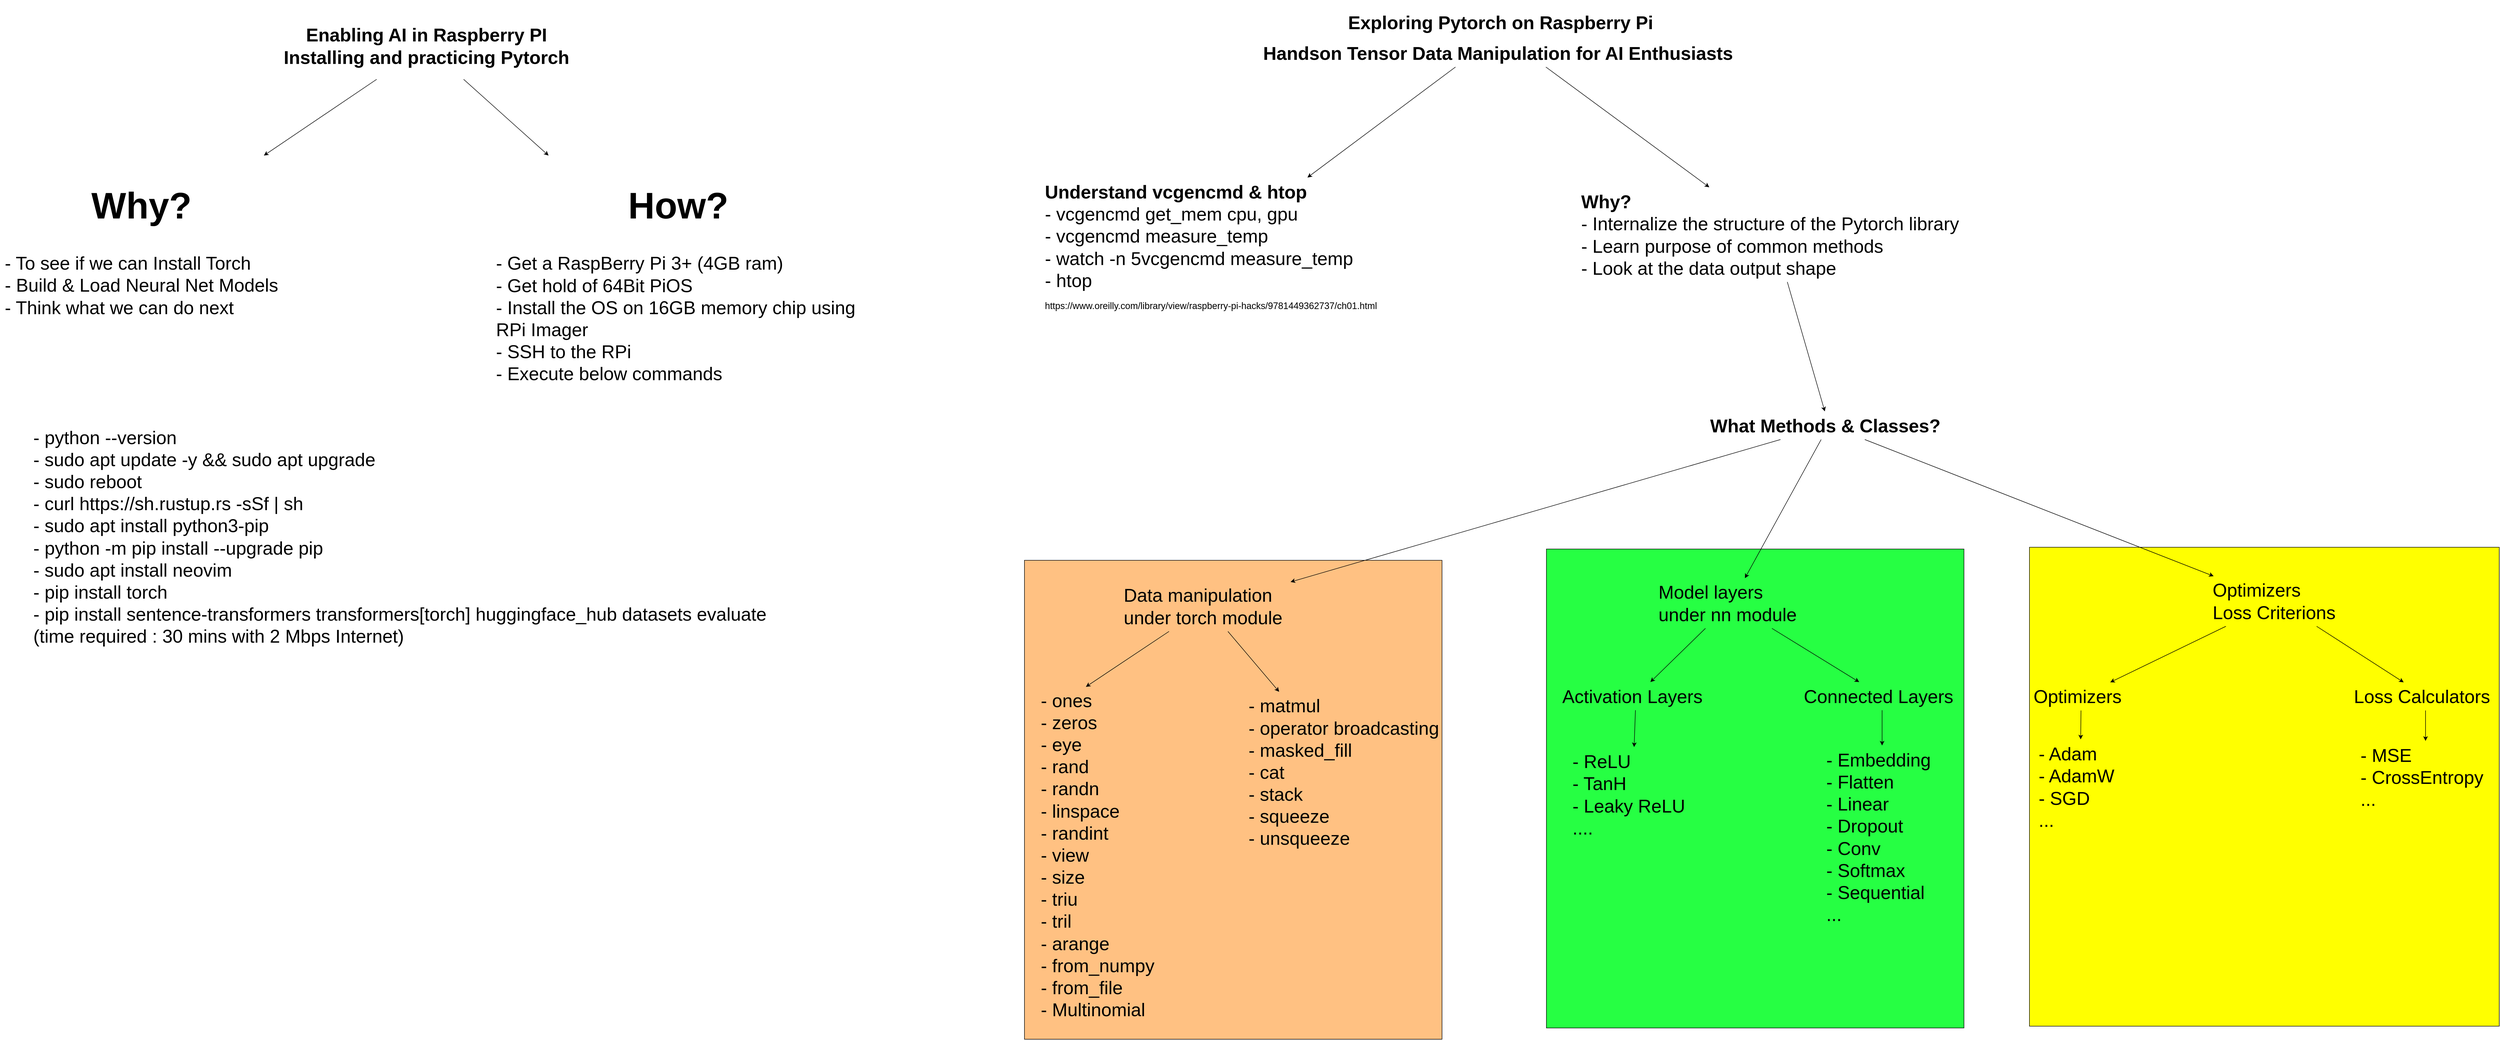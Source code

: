 <mxfile>
    <diagram id="uhR_YKpUravV75lcOqos" name="Page-1">
        <mxGraphModel dx="2897" dy="1035" grid="0" gridSize="10" guides="1" tooltips="1" connect="1" arrows="1" fold="1" page="0" pageScale="1" pageWidth="827" pageHeight="1169" math="0" shadow="0">
            <root>
                <mxCell id="0"/>
                <mxCell id="1" parent="0"/>
                <mxCell id="51" value="" style="whiteSpace=wrap;html=1;fontSize=18;fillColor=#FFFF00;" vertex="1" parent="1">
                    <mxGeometry x="3424" y="1150.5" width="918" height="936" as="geometry"/>
                </mxCell>
                <mxCell id="50" value="" style="whiteSpace=wrap;html=1;fontSize=18;fillColor=#26FF43;" vertex="1" parent="1">
                    <mxGeometry x="2480" y="1154" width="816" height="936" as="geometry"/>
                </mxCell>
                <mxCell id="49" value="" style="whiteSpace=wrap;html=1;fontSize=18;fillColor=#FFC182;" vertex="1" parent="1">
                    <mxGeometry x="1460" y="1176" width="816" height="936" as="geometry"/>
                </mxCell>
                <mxCell id="4" value="" style="edgeStyle=none;html=1;fontSize=36;" edge="1" parent="1" source="2" target="3">
                    <mxGeometry relative="1" as="geometry"/>
                </mxCell>
                <mxCell id="6" style="edgeStyle=none;html=1;fontSize=36;" edge="1" parent="1" source="2" target="5">
                    <mxGeometry relative="1" as="geometry"/>
                </mxCell>
                <mxCell id="2" value="&lt;h1&gt;&lt;font style=&quot;font-size: 36px;&quot;&gt;Enabling AI in Raspberry PI&lt;br&gt;&lt;/font&gt;&lt;font style=&quot;font-size: 36px;&quot;&gt;Installing and practicing Pytorch&lt;/font&gt;&lt;/h1&gt;" style="text;html=1;align=center;verticalAlign=middle;resizable=0;points=[];autosize=1;strokeColor=none;fillColor=none;" vertex="1" parent="1">
                    <mxGeometry x="3" y="105" width="576" height="131" as="geometry"/>
                </mxCell>
                <mxCell id="3" value="&lt;h1&gt;Why?&lt;/h1&gt;&lt;div style=&quot;text-align: left;&quot;&gt;&lt;span style=&quot;background-color: initial;&quot;&gt;- To see if we can Install Torch&lt;/span&gt;&lt;/div&gt;&lt;div style=&quot;text-align: left;&quot;&gt;&lt;span style=&quot;background-color: initial;&quot;&gt;- Build &amp;amp; Load Neural Net Models&lt;/span&gt;&lt;/div&gt;&lt;div style=&quot;text-align: left;&quot;&gt;&lt;span style=&quot;background-color: initial;&quot;&gt;- Think what we can do next&lt;/span&gt;&lt;/div&gt;" style="text;html=1;align=center;verticalAlign=middle;resizable=0;points=[];autosize=1;strokeColor=none;fillColor=none;fontSize=36;" vertex="1" parent="1">
                    <mxGeometry x="-542" y="385" width="552" height="324" as="geometry"/>
                </mxCell>
                <mxCell id="5" value="&lt;h1&gt;How?&lt;/h1&gt;&lt;div style=&quot;text-align: left;&quot;&gt;&lt;span style=&quot;background-color: initial;&quot;&gt;- Get a RaspBerry Pi 3+ (4GB ram)&lt;/span&gt;&lt;/div&gt;&lt;div style=&quot;text-align: left;&quot;&gt;&lt;span style=&quot;background-color: initial;&quot;&gt;- Get hold of 64Bit PiOS&lt;/span&gt;&lt;/div&gt;&lt;div style=&quot;text-align: left;&quot;&gt;&lt;span style=&quot;background-color: initial;&quot;&gt;- Install the OS on 16GB memory chip using&amp;nbsp;&lt;/span&gt;&lt;/div&gt;&lt;div style=&quot;text-align: left;&quot;&gt;&lt;span style=&quot;background-color: initial;&quot;&gt;RPi Imager&lt;/span&gt;&lt;/div&gt;&lt;div style=&quot;text-align: left;&quot;&gt;&lt;span style=&quot;background-color: initial;&quot;&gt;- SSH to the RPi&lt;/span&gt;&lt;/div&gt;&lt;div style=&quot;text-align: left;&quot;&gt;&lt;span style=&quot;background-color: initial;&quot;&gt;- Execute below commands&amp;nbsp;&lt;/span&gt;&lt;/div&gt;" style="text;html=1;align=center;verticalAlign=middle;resizable=0;points=[];autosize=1;strokeColor=none;fillColor=none;fontSize=36;" vertex="1" parent="1">
                    <mxGeometry x="418" y="385" width="730" height="454" as="geometry"/>
                </mxCell>
                <mxCell id="7" value="&lt;div style=&quot;text-align: left;&quot;&gt;-&amp;nbsp;&lt;span style=&quot;background-color: initial;&quot;&gt;python --version&lt;/span&gt;&lt;/div&gt;&lt;div style=&quot;text-align: left;&quot;&gt;- sudo apt update -y &amp;amp;&amp;amp; sudo apt upgrade&lt;/div&gt;&lt;div style=&quot;text-align: left;&quot;&gt;&lt;span style=&quot;background-color: initial;&quot;&gt;- sudo reboot&lt;/span&gt;&lt;br&gt;&lt;/div&gt;&lt;div style=&quot;text-align: left;&quot;&gt;&lt;span style=&quot;background-color: initial;&quot;&gt;- curl https://sh.rustup.rs -sSf | sh&lt;/span&gt;&lt;/div&gt;&lt;div style=&quot;text-align: left;&quot;&gt;&lt;span style=&quot;background-color: initial;&quot;&gt;- sudo apt install python3-pip&lt;/span&gt;&lt;br&gt;&lt;/div&gt;&lt;div style=&quot;text-align: left;&quot;&gt;&lt;span style=&quot;background-color: initial;&quot;&gt;- python -m pip install --upgrade pip&lt;/span&gt;&lt;br&gt;&lt;/div&gt;&lt;div style=&quot;text-align: left;&quot;&gt;&lt;span style=&quot;background-color: initial;&quot;&gt;- sudo apt install neovim&lt;/span&gt;&lt;br&gt;&lt;/div&gt;&lt;div style=&quot;text-align: left;&quot;&gt;&lt;span style=&quot;background-color: initial;&quot;&gt;- pip install torch&lt;/span&gt;&lt;br&gt;&lt;/div&gt;&lt;div style=&quot;text-align: left;&quot;&gt;&lt;span style=&quot;background-color: initial;&quot;&gt;- pip install sentence-transformers transformers[torch] huggingface_hub datasets evaluate&lt;/span&gt;&lt;br&gt;&lt;/div&gt;&lt;div style=&quot;text-align: left;&quot;&gt;&lt;span style=&quot;background-color: initial;&quot;&gt;(time required : 30 mins with 2 Mbps Internet)&lt;/span&gt;&lt;/div&gt;" style="text;html=1;align=center;verticalAlign=middle;resizable=0;points=[];autosize=1;strokeColor=none;fillColor=none;fontSize=36;" vertex="1" parent="1">
                    <mxGeometry x="-487" y="908" width="1451" height="444" as="geometry"/>
                </mxCell>
                <mxCell id="10" value="" style="edgeStyle=none;html=1;fontSize=36;" edge="1" parent="1" source="8" target="11">
                    <mxGeometry relative="1" as="geometry">
                        <mxPoint x="2040.058" y="385" as="targetPoint"/>
                    </mxGeometry>
                </mxCell>
                <mxCell id="16" style="edgeStyle=none;html=1;fontSize=36;" edge="1" parent="1" source="8" target="14">
                    <mxGeometry relative="1" as="geometry"/>
                </mxCell>
                <mxCell id="8" value="&lt;h1&gt;&lt;span style=&quot;font-size: 36px;&quot;&gt;Exploring Pytorch on Raspberry Pi&lt;/span&gt;&lt;/h1&gt;&lt;div&gt;&lt;span style=&quot;font-size: 36px;&quot;&gt;&lt;b&gt;Handson Tensor Data Manipulation for AI Enthusiasts&amp;nbsp;&lt;/b&gt;&lt;/span&gt;&lt;/div&gt;" style="text;html=1;align=center;verticalAlign=middle;resizable=0;points=[];autosize=1;strokeColor=none;fillColor=none;" vertex="1" parent="1">
                    <mxGeometry x="1917" y="81" width="946" height="131" as="geometry"/>
                </mxCell>
                <mxCell id="11" value="&lt;b&gt;Understand vcgencmd &amp;amp; htop&lt;br&gt;&lt;/b&gt;- vcgencmd get_mem cpu, gpu&lt;br&gt;- vcgencmd measure_temp&lt;br&gt;- watch -n 5vcgencmd measure_temp&lt;br&gt;- htop&lt;br&gt;&lt;font style=&quot;font-size: 18px;&quot;&gt;https://www.oreilly.com/library/view/raspberry-pi-hacks/9781449362737/ch01.html&lt;/font&gt;" style="text;html=1;align=left;verticalAlign=middle;resizable=0;points=[];autosize=1;strokeColor=none;fillColor=none;fontSize=36;" vertex="1" parent="1">
                    <mxGeometry x="1498" y="428" width="667" height="271" as="geometry"/>
                </mxCell>
                <mxCell id="18" value="" style="edgeStyle=none;html=1;fontSize=36;" edge="1" parent="1" source="14" target="17">
                    <mxGeometry relative="1" as="geometry"/>
                </mxCell>
                <mxCell id="14" value="&lt;b&gt;Why?&lt;/b&gt;&lt;br&gt;- Internalize the structure of the Pytorch library&lt;br&gt;- Learn purpose of common methods&amp;nbsp;&lt;br&gt;- Look at the data output shape&amp;nbsp;" style="text;html=1;align=left;verticalAlign=middle;resizable=0;points=[];autosize=1;strokeColor=none;fillColor=none;fontSize=36;" vertex="1" parent="1">
                    <mxGeometry x="2546" y="447" width="756" height="185" as="geometry"/>
                </mxCell>
                <mxCell id="24" style="edgeStyle=none;html=1;fontSize=18;" edge="1" parent="1" source="17" target="21">
                    <mxGeometry relative="1" as="geometry"/>
                </mxCell>
                <mxCell id="25" style="edgeStyle=none;html=1;fontSize=18;" edge="1" parent="1" source="17" target="22">
                    <mxGeometry relative="1" as="geometry"/>
                </mxCell>
                <mxCell id="26" style="edgeStyle=none;html=1;fontSize=18;" edge="1" parent="1" source="17" target="23">
                    <mxGeometry relative="1" as="geometry"/>
                </mxCell>
                <mxCell id="17" value="&lt;b&gt;What Methods &amp;amp; Classes?&lt;/b&gt;" style="text;html=1;align=left;verticalAlign=middle;resizable=0;points=[];autosize=1;strokeColor=none;fillColor=none;fontSize=36;" vertex="1" parent="1">
                    <mxGeometry x="2798" y="885" width="468" height="55" as="geometry"/>
                </mxCell>
                <mxCell id="41" style="edgeStyle=none;html=1;entryX=0.375;entryY=0.002;entryDx=0;entryDy=0;entryPerimeter=0;fontSize=18;" edge="1" parent="1" source="21" target="29">
                    <mxGeometry relative="1" as="geometry"/>
                </mxCell>
                <mxCell id="42" style="edgeStyle=none;html=1;fontSize=18;" edge="1" parent="1" source="21" target="30">
                    <mxGeometry relative="1" as="geometry"/>
                </mxCell>
                <mxCell id="21" value="Data manipulation&lt;br&gt;under torch module" style="text;html=1;align=left;verticalAlign=middle;resizable=0;points=[];autosize=1;strokeColor=none;fillColor=none;fontSize=36;" vertex="1" parent="1">
                    <mxGeometry x="1652" y="1217" width="328" height="98" as="geometry"/>
                </mxCell>
                <mxCell id="43" style="edgeStyle=none;html=1;fontSize=18;" edge="1" parent="1" source="22" target="39">
                    <mxGeometry relative="1" as="geometry"/>
                </mxCell>
                <mxCell id="44" style="edgeStyle=none;html=1;fontSize=18;" edge="1" parent="1" source="22" target="40">
                    <mxGeometry relative="1" as="geometry"/>
                </mxCell>
                <mxCell id="22" value="Optimizers&lt;br&gt;Loss Criterions" style="text;html=1;align=left;verticalAlign=middle;resizable=0;points=[];autosize=1;strokeColor=none;fillColor=none;fontSize=36;" vertex="1" parent="1">
                    <mxGeometry x="3780" y="1207" width="258" height="98" as="geometry"/>
                </mxCell>
                <mxCell id="34" style="edgeStyle=none;html=1;fontSize=18;" edge="1" parent="1" source="23" target="32">
                    <mxGeometry relative="1" as="geometry"/>
                </mxCell>
                <mxCell id="35" style="edgeStyle=none;html=1;fontSize=18;" edge="1" parent="1" source="23" target="33">
                    <mxGeometry relative="1" as="geometry"/>
                </mxCell>
                <mxCell id="23" value="Model layers&lt;br&gt;under nn module" style="text;html=1;align=left;verticalAlign=middle;resizable=0;points=[];autosize=1;strokeColor=none;fillColor=none;fontSize=36;" vertex="1" parent="1">
                    <mxGeometry x="2697" y="1211" width="288" height="98" as="geometry"/>
                </mxCell>
                <mxCell id="29" value="- ones&lt;br&gt;- zeros&lt;br&gt;- eye&lt;br&gt;- rand&lt;br&gt;- randn&lt;br&gt;- linspace&lt;br&gt;- randint&lt;br&gt;- view&lt;br&gt;- size&lt;br&gt;- triu&lt;br&gt;- tril&lt;br&gt;- arange&lt;br&gt;- from_numpy&lt;br&gt;- from_file&lt;br&gt;- Multinomial" style="text;html=1;align=left;verticalAlign=middle;resizable=0;points=[];autosize=1;strokeColor=none;fillColor=none;fontSize=36;" vertex="1" parent="1">
                    <mxGeometry x="1490" y="1422" width="240" height="660" as="geometry"/>
                </mxCell>
                <mxCell id="30" value="- matmul&lt;br&gt;- operator broadcasting&lt;br&gt;- masked_fill&lt;br&gt;- cat&lt;br&gt;- stack&lt;br&gt;- squeeze&lt;br&gt;- unsqueeze" style="text;html=1;align=left;verticalAlign=middle;resizable=0;points=[];autosize=1;strokeColor=none;fillColor=none;fontSize=36;" vertex="1" parent="1">
                    <mxGeometry x="1896" y="1433" width="390" height="314" as="geometry"/>
                </mxCell>
                <mxCell id="31" value="- ReLU&lt;br&gt;- TanH&lt;br&gt;- Leaky ReLU&lt;br&gt;...." style="text;html=1;align=left;verticalAlign=middle;resizable=0;points=[];autosize=1;strokeColor=none;fillColor=none;fontSize=36;" vertex="1" parent="1">
                    <mxGeometry x="2529" y="1541" width="238" height="185" as="geometry"/>
                </mxCell>
                <mxCell id="37" style="edgeStyle=none;html=1;fontSize=18;" edge="1" parent="1" source="32" target="31">
                    <mxGeometry relative="1" as="geometry"/>
                </mxCell>
                <mxCell id="32" value="Activation Layers" style="text;html=1;align=left;verticalAlign=middle;resizable=0;points=[];autosize=1;strokeColor=none;fillColor=none;fontSize=36;" vertex="1" parent="1">
                    <mxGeometry x="2509" y="1414" width="292" height="55" as="geometry"/>
                </mxCell>
                <mxCell id="38" style="edgeStyle=none;html=1;fontSize=18;" edge="1" parent="1" source="33" target="36">
                    <mxGeometry relative="1" as="geometry"/>
                </mxCell>
                <mxCell id="33" value="Connected Layers" style="text;html=1;align=left;verticalAlign=middle;resizable=0;points=[];autosize=1;strokeColor=none;fillColor=none;fontSize=36;" vertex="1" parent="1">
                    <mxGeometry x="2981" y="1414" width="310" height="55" as="geometry"/>
                </mxCell>
                <mxCell id="36" value="- Embedding&lt;br&gt;- Flatten&lt;br&gt;- Linear&lt;br&gt;- Dropout&lt;br&gt;- Conv&lt;br&gt;- Softmax&lt;br&gt;- Sequential&lt;br&gt;..." style="text;html=1;align=left;verticalAlign=middle;resizable=0;points=[];autosize=1;strokeColor=none;fillColor=none;fontSize=36;" vertex="1" parent="1">
                    <mxGeometry x="3025" y="1538" width="222" height="358" as="geometry"/>
                </mxCell>
                <mxCell id="46" style="edgeStyle=none;html=1;fontSize=18;" edge="1" parent="1" source="39" target="45">
                    <mxGeometry relative="1" as="geometry"/>
                </mxCell>
                <mxCell id="39" value="Optimizers" style="text;html=1;align=left;verticalAlign=middle;resizable=0;points=[];autosize=1;strokeColor=none;fillColor=none;fontSize=36;" vertex="1" parent="1">
                    <mxGeometry x="3430" y="1414.5" width="190" height="55" as="geometry"/>
                </mxCell>
                <mxCell id="48" style="edgeStyle=none;html=1;fontSize=18;" edge="1" parent="1" source="40" target="47">
                    <mxGeometry relative="1" as="geometry"/>
                </mxCell>
                <mxCell id="40" value="Loss Calculators" style="text;html=1;align=left;verticalAlign=middle;resizable=0;points=[];autosize=1;strokeColor=none;fillColor=none;fontSize=36;" vertex="1" parent="1">
                    <mxGeometry x="4056" y="1414.5" width="284" height="55" as="geometry"/>
                </mxCell>
                <mxCell id="45" value="- Adam&lt;br&gt;- AdamW&lt;br&gt;- SGD&lt;br&gt;..." style="text;html=1;align=left;verticalAlign=middle;resizable=0;points=[];autosize=1;strokeColor=none;fillColor=none;fontSize=36;" vertex="1" parent="1">
                    <mxGeometry x="3440" y="1526" width="166" height="185" as="geometry"/>
                </mxCell>
                <mxCell id="47" value="- MSE&lt;br&gt;- CrossEntropy&lt;br&gt;..." style="text;html=1;align=left;verticalAlign=middle;resizable=0;points=[];autosize=1;strokeColor=none;fillColor=none;fontSize=36;" vertex="1" parent="1">
                    <mxGeometry x="4069" y="1529" width="258" height="142" as="geometry"/>
                </mxCell>
            </root>
        </mxGraphModel>
    </diagram>
</mxfile>